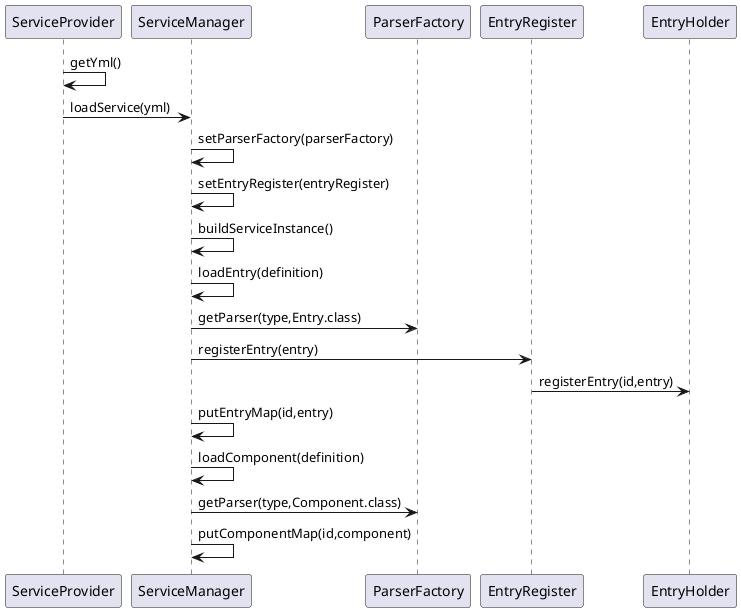 @startuml
ServiceProvider -> ServiceProvider:getYml()
ServiceProvider -> ServiceManager:loadService(yml)
ServiceManager -> ServiceManager: setParserFactory(parserFactory)
ServiceManager -> ServiceManager:setEntryRegister(entryRegister)
ServiceManager -> ServiceManager: buildServiceInstance()
ServiceManager -> ServiceManager: loadEntry(definition)
ServiceManager -> ParserFactory: getParser(type,Entry.class)
ServiceManager -> EntryRegister: registerEntry(entry)
EntryRegister -> EntryHolder: registerEntry(id,entry)
ServiceManager -> ServiceManager: putEntryMap(id,entry)
ServiceManager -> ServiceManager: loadComponent(definition)
ServiceManager -> ParserFactory: getParser(type,Component.class)
ServiceManager -> ServiceManager: putComponentMap(id,component)
@enduml
